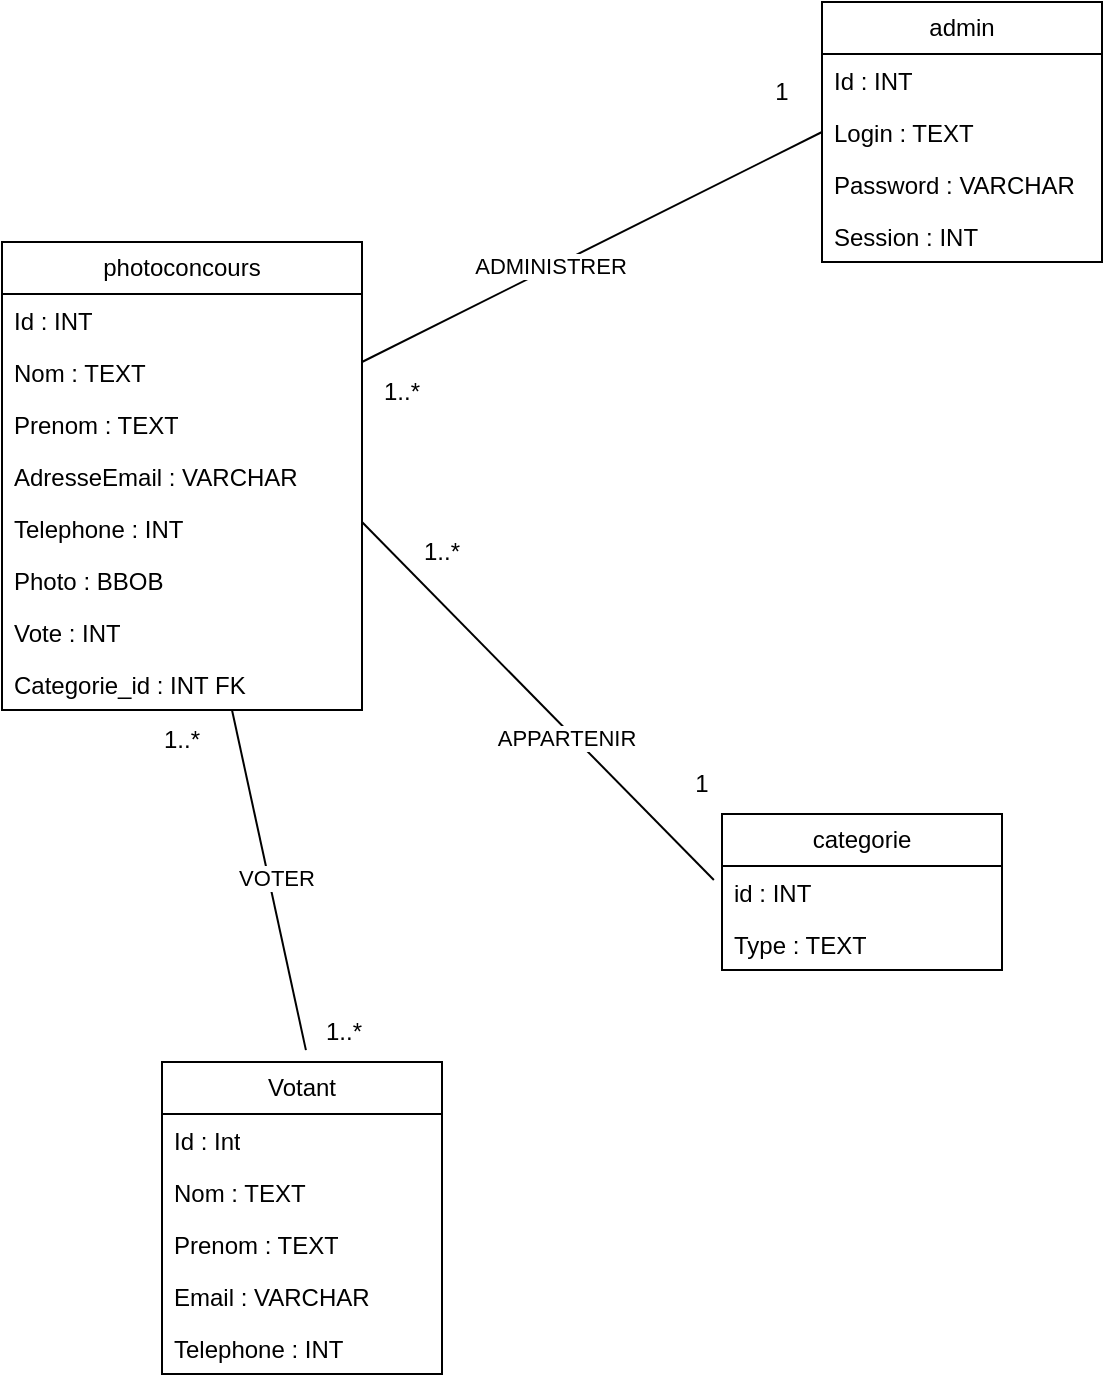 <mxfile version="22.0.5" type="github">
  <diagram name="Page-1" id="GzHDt_7s23U8W25jS8KN">
    <mxGraphModel dx="1434" dy="774" grid="1" gridSize="10" guides="1" tooltips="1" connect="1" arrows="1" fold="1" page="1" pageScale="1" pageWidth="827" pageHeight="1169" math="0" shadow="0">
      <root>
        <mxCell id="0" />
        <mxCell id="1" parent="0" />
        <mxCell id="O0NBzKR0xkgnr-R2L0c2-1" value="photoconcours" style="swimlane;fontStyle=0;childLayout=stackLayout;horizontal=1;startSize=26;fillColor=none;horizontalStack=0;resizeParent=1;resizeParentMax=0;resizeLast=0;collapsible=1;marginBottom=0;whiteSpace=wrap;html=1;" vertex="1" parent="1">
          <mxGeometry x="110" y="260" width="180" height="234" as="geometry" />
        </mxCell>
        <mxCell id="O0NBzKR0xkgnr-R2L0c2-20" value="Id : INT" style="text;strokeColor=none;fillColor=none;align=left;verticalAlign=top;spacingLeft=4;spacingRight=4;overflow=hidden;rotatable=0;points=[[0,0.5],[1,0.5]];portConstraint=eastwest;whiteSpace=wrap;html=1;" vertex="1" parent="O0NBzKR0xkgnr-R2L0c2-1">
          <mxGeometry y="26" width="180" height="26" as="geometry" />
        </mxCell>
        <mxCell id="O0NBzKR0xkgnr-R2L0c2-2" value="Nom : TEXT" style="text;strokeColor=none;fillColor=none;align=left;verticalAlign=top;spacingLeft=4;spacingRight=4;overflow=hidden;rotatable=0;points=[[0,0.5],[1,0.5]];portConstraint=eastwest;whiteSpace=wrap;html=1;" vertex="1" parent="O0NBzKR0xkgnr-R2L0c2-1">
          <mxGeometry y="52" width="180" height="26" as="geometry" />
        </mxCell>
        <mxCell id="O0NBzKR0xkgnr-R2L0c2-3" value="Prenom : TEXT" style="text;strokeColor=none;fillColor=none;align=left;verticalAlign=top;spacingLeft=4;spacingRight=4;overflow=hidden;rotatable=0;points=[[0,0.5],[1,0.5]];portConstraint=eastwest;whiteSpace=wrap;html=1;" vertex="1" parent="O0NBzKR0xkgnr-R2L0c2-1">
          <mxGeometry y="78" width="180" height="26" as="geometry" />
        </mxCell>
        <mxCell id="O0NBzKR0xkgnr-R2L0c2-4" value="AdresseEmail : VARCHAR" style="text;strokeColor=none;fillColor=none;align=left;verticalAlign=top;spacingLeft=4;spacingRight=4;overflow=hidden;rotatable=0;points=[[0,0.5],[1,0.5]];portConstraint=eastwest;whiteSpace=wrap;html=1;" vertex="1" parent="O0NBzKR0xkgnr-R2L0c2-1">
          <mxGeometry y="104" width="180" height="26" as="geometry" />
        </mxCell>
        <mxCell id="O0NBzKR0xkgnr-R2L0c2-5" value="Telephone : INT" style="text;strokeColor=none;fillColor=none;align=left;verticalAlign=top;spacingLeft=4;spacingRight=4;overflow=hidden;rotatable=0;points=[[0,0.5],[1,0.5]];portConstraint=eastwest;whiteSpace=wrap;html=1;" vertex="1" parent="O0NBzKR0xkgnr-R2L0c2-1">
          <mxGeometry y="130" width="180" height="26" as="geometry" />
        </mxCell>
        <mxCell id="O0NBzKR0xkgnr-R2L0c2-6" value="Photo : BBOB" style="text;strokeColor=none;fillColor=none;align=left;verticalAlign=top;spacingLeft=4;spacingRight=4;overflow=hidden;rotatable=0;points=[[0,0.5],[1,0.5]];portConstraint=eastwest;whiteSpace=wrap;html=1;" vertex="1" parent="O0NBzKR0xkgnr-R2L0c2-1">
          <mxGeometry y="156" width="180" height="26" as="geometry" />
        </mxCell>
        <mxCell id="O0NBzKR0xkgnr-R2L0c2-13" value="Vote : INT" style="text;strokeColor=none;fillColor=none;align=left;verticalAlign=top;spacingLeft=4;spacingRight=4;overflow=hidden;rotatable=0;points=[[0,0.5],[1,0.5]];portConstraint=eastwest;whiteSpace=wrap;html=1;" vertex="1" parent="O0NBzKR0xkgnr-R2L0c2-1">
          <mxGeometry y="182" width="180" height="26" as="geometry" />
        </mxCell>
        <mxCell id="O0NBzKR0xkgnr-R2L0c2-14" value="Categorie_id : INT FK" style="text;strokeColor=none;fillColor=none;align=left;verticalAlign=top;spacingLeft=4;spacingRight=4;overflow=hidden;rotatable=0;points=[[0,0.5],[1,0.5]];portConstraint=eastwest;whiteSpace=wrap;html=1;" vertex="1" parent="O0NBzKR0xkgnr-R2L0c2-1">
          <mxGeometry y="208" width="180" height="26" as="geometry" />
        </mxCell>
        <mxCell id="O0NBzKR0xkgnr-R2L0c2-9" value="admin" style="swimlane;fontStyle=0;childLayout=stackLayout;horizontal=1;startSize=26;fillColor=none;horizontalStack=0;resizeParent=1;resizeParentMax=0;resizeLast=0;collapsible=1;marginBottom=0;whiteSpace=wrap;html=1;" vertex="1" parent="1">
          <mxGeometry x="520" y="140" width="140" height="130" as="geometry" />
        </mxCell>
        <mxCell id="O0NBzKR0xkgnr-R2L0c2-19" value="Id : INT" style="text;strokeColor=none;fillColor=none;align=left;verticalAlign=top;spacingLeft=4;spacingRight=4;overflow=hidden;rotatable=0;points=[[0,0.5],[1,0.5]];portConstraint=eastwest;whiteSpace=wrap;html=1;" vertex="1" parent="O0NBzKR0xkgnr-R2L0c2-9">
          <mxGeometry y="26" width="140" height="26" as="geometry" />
        </mxCell>
        <mxCell id="O0NBzKR0xkgnr-R2L0c2-10" value="Login : TEXT" style="text;strokeColor=none;fillColor=none;align=left;verticalAlign=top;spacingLeft=4;spacingRight=4;overflow=hidden;rotatable=0;points=[[0,0.5],[1,0.5]];portConstraint=eastwest;whiteSpace=wrap;html=1;" vertex="1" parent="O0NBzKR0xkgnr-R2L0c2-9">
          <mxGeometry y="52" width="140" height="26" as="geometry" />
        </mxCell>
        <mxCell id="O0NBzKR0xkgnr-R2L0c2-11" value="Password : VARCHAR" style="text;strokeColor=none;fillColor=none;align=left;verticalAlign=top;spacingLeft=4;spacingRight=4;overflow=hidden;rotatable=0;points=[[0,0.5],[1,0.5]];portConstraint=eastwest;whiteSpace=wrap;html=1;" vertex="1" parent="O0NBzKR0xkgnr-R2L0c2-9">
          <mxGeometry y="78" width="140" height="26" as="geometry" />
        </mxCell>
        <mxCell id="O0NBzKR0xkgnr-R2L0c2-12" value="Session : INT" style="text;strokeColor=none;fillColor=none;align=left;verticalAlign=top;spacingLeft=4;spacingRight=4;overflow=hidden;rotatable=0;points=[[0,0.5],[1,0.5]];portConstraint=eastwest;whiteSpace=wrap;html=1;" vertex="1" parent="O0NBzKR0xkgnr-R2L0c2-9">
          <mxGeometry y="104" width="140" height="26" as="geometry" />
        </mxCell>
        <mxCell id="O0NBzKR0xkgnr-R2L0c2-15" value="categorie" style="swimlane;fontStyle=0;childLayout=stackLayout;horizontal=1;startSize=26;fillColor=none;horizontalStack=0;resizeParent=1;resizeParentMax=0;resizeLast=0;collapsible=1;marginBottom=0;whiteSpace=wrap;html=1;" vertex="1" parent="1">
          <mxGeometry x="470" y="546" width="140" height="78" as="geometry" />
        </mxCell>
        <mxCell id="O0NBzKR0xkgnr-R2L0c2-16" value="id : INT" style="text;strokeColor=none;fillColor=none;align=left;verticalAlign=top;spacingLeft=4;spacingRight=4;overflow=hidden;rotatable=0;points=[[0,0.5],[1,0.5]];portConstraint=eastwest;whiteSpace=wrap;html=1;" vertex="1" parent="O0NBzKR0xkgnr-R2L0c2-15">
          <mxGeometry y="26" width="140" height="26" as="geometry" />
        </mxCell>
        <mxCell id="O0NBzKR0xkgnr-R2L0c2-17" value="Type : TEXT" style="text;strokeColor=none;fillColor=none;align=left;verticalAlign=top;spacingLeft=4;spacingRight=4;overflow=hidden;rotatable=0;points=[[0,0.5],[1,0.5]];portConstraint=eastwest;whiteSpace=wrap;html=1;" vertex="1" parent="O0NBzKR0xkgnr-R2L0c2-15">
          <mxGeometry y="52" width="140" height="26" as="geometry" />
        </mxCell>
        <mxCell id="O0NBzKR0xkgnr-R2L0c2-21" value="" style="endArrow=none;html=1;rounded=0;entryX=0;entryY=0.5;entryDx=0;entryDy=0;" edge="1" parent="1" target="O0NBzKR0xkgnr-R2L0c2-10">
          <mxGeometry width="50" height="50" relative="1" as="geometry">
            <mxPoint x="290" y="320" as="sourcePoint" />
            <mxPoint x="340" y="270" as="targetPoint" />
          </mxGeometry>
        </mxCell>
        <mxCell id="O0NBzKR0xkgnr-R2L0c2-23" value="ADMINISTRER" style="edgeLabel;html=1;align=center;verticalAlign=middle;resizable=0;points=[];" vertex="1" connectable="0" parent="O0NBzKR0xkgnr-R2L0c2-21">
          <mxGeometry x="-0.179" y="1" relative="1" as="geometry">
            <mxPoint as="offset" />
          </mxGeometry>
        </mxCell>
        <mxCell id="O0NBzKR0xkgnr-R2L0c2-22" value="" style="endArrow=none;html=1;rounded=0;entryX=-0.029;entryY=0.269;entryDx=0;entryDy=0;entryPerimeter=0;" edge="1" parent="1" target="O0NBzKR0xkgnr-R2L0c2-16">
          <mxGeometry width="50" height="50" relative="1" as="geometry">
            <mxPoint x="290" y="400" as="sourcePoint" />
            <mxPoint x="440" y="380" as="targetPoint" />
          </mxGeometry>
        </mxCell>
        <mxCell id="O0NBzKR0xkgnr-R2L0c2-24" value="APPARTENIR" style="edgeLabel;html=1;align=center;verticalAlign=middle;resizable=0;points=[];" vertex="1" connectable="0" parent="O0NBzKR0xkgnr-R2L0c2-22">
          <mxGeometry x="0.183" y="-3" relative="1" as="geometry">
            <mxPoint as="offset" />
          </mxGeometry>
        </mxCell>
        <mxCell id="O0NBzKR0xkgnr-R2L0c2-25" value="1" style="text;html=1;strokeColor=none;fillColor=none;align=center;verticalAlign=middle;whiteSpace=wrap;rounded=0;" vertex="1" parent="1">
          <mxGeometry x="470" y="170" width="60" height="30" as="geometry" />
        </mxCell>
        <mxCell id="O0NBzKR0xkgnr-R2L0c2-26" value="1..*" style="text;html=1;strokeColor=none;fillColor=none;align=center;verticalAlign=middle;whiteSpace=wrap;rounded=0;" vertex="1" parent="1">
          <mxGeometry x="280" y="320" width="60" height="30" as="geometry" />
        </mxCell>
        <mxCell id="O0NBzKR0xkgnr-R2L0c2-27" value="1..*" style="text;html=1;strokeColor=none;fillColor=none;align=center;verticalAlign=middle;whiteSpace=wrap;rounded=0;" vertex="1" parent="1">
          <mxGeometry x="170" y="494" width="60" height="30" as="geometry" />
        </mxCell>
        <mxCell id="O0NBzKR0xkgnr-R2L0c2-29" value="1" style="text;html=1;strokeColor=none;fillColor=none;align=center;verticalAlign=middle;whiteSpace=wrap;rounded=0;" vertex="1" parent="1">
          <mxGeometry x="430" y="516" width="60" height="30" as="geometry" />
        </mxCell>
        <mxCell id="O0NBzKR0xkgnr-R2L0c2-30" value="Votant" style="swimlane;fontStyle=0;childLayout=stackLayout;horizontal=1;startSize=26;fillColor=none;horizontalStack=0;resizeParent=1;resizeParentMax=0;resizeLast=0;collapsible=1;marginBottom=0;whiteSpace=wrap;html=1;" vertex="1" parent="1">
          <mxGeometry x="190" y="670" width="140" height="156" as="geometry" />
        </mxCell>
        <mxCell id="O0NBzKR0xkgnr-R2L0c2-31" value="Id : Int" style="text;strokeColor=none;fillColor=none;align=left;verticalAlign=top;spacingLeft=4;spacingRight=4;overflow=hidden;rotatable=0;points=[[0,0.5],[1,0.5]];portConstraint=eastwest;whiteSpace=wrap;html=1;" vertex="1" parent="O0NBzKR0xkgnr-R2L0c2-30">
          <mxGeometry y="26" width="140" height="26" as="geometry" />
        </mxCell>
        <mxCell id="O0NBzKR0xkgnr-R2L0c2-32" value="Nom : TEXT" style="text;strokeColor=none;fillColor=none;align=left;verticalAlign=top;spacingLeft=4;spacingRight=4;overflow=hidden;rotatable=0;points=[[0,0.5],[1,0.5]];portConstraint=eastwest;whiteSpace=wrap;html=1;" vertex="1" parent="O0NBzKR0xkgnr-R2L0c2-30">
          <mxGeometry y="52" width="140" height="26" as="geometry" />
        </mxCell>
        <mxCell id="O0NBzKR0xkgnr-R2L0c2-33" value="Prenom : TEXT" style="text;strokeColor=none;fillColor=none;align=left;verticalAlign=top;spacingLeft=4;spacingRight=4;overflow=hidden;rotatable=0;points=[[0,0.5],[1,0.5]];portConstraint=eastwest;whiteSpace=wrap;html=1;" vertex="1" parent="O0NBzKR0xkgnr-R2L0c2-30">
          <mxGeometry y="78" width="140" height="26" as="geometry" />
        </mxCell>
        <mxCell id="O0NBzKR0xkgnr-R2L0c2-35" value="Email : VARCHAR" style="text;strokeColor=none;fillColor=none;align=left;verticalAlign=top;spacingLeft=4;spacingRight=4;overflow=hidden;rotatable=0;points=[[0,0.5],[1,0.5]];portConstraint=eastwest;whiteSpace=wrap;html=1;" vertex="1" parent="O0NBzKR0xkgnr-R2L0c2-30">
          <mxGeometry y="104" width="140" height="26" as="geometry" />
        </mxCell>
        <mxCell id="O0NBzKR0xkgnr-R2L0c2-36" value="Telephone : INT" style="text;strokeColor=none;fillColor=none;align=left;verticalAlign=top;spacingLeft=4;spacingRight=4;overflow=hidden;rotatable=0;points=[[0,0.5],[1,0.5]];portConstraint=eastwest;whiteSpace=wrap;html=1;" vertex="1" parent="O0NBzKR0xkgnr-R2L0c2-30">
          <mxGeometry y="130" width="140" height="26" as="geometry" />
        </mxCell>
        <mxCell id="O0NBzKR0xkgnr-R2L0c2-37" value="" style="endArrow=none;html=1;rounded=0;exitX=0.514;exitY=-0.038;exitDx=0;exitDy=0;exitPerimeter=0;" edge="1" parent="1" source="O0NBzKR0xkgnr-R2L0c2-30">
          <mxGeometry width="50" height="50" relative="1" as="geometry">
            <mxPoint x="175" y="544" as="sourcePoint" />
            <mxPoint x="225" y="494" as="targetPoint" />
          </mxGeometry>
        </mxCell>
        <mxCell id="O0NBzKR0xkgnr-R2L0c2-38" value="VOTER" style="edgeLabel;html=1;align=center;verticalAlign=middle;resizable=0;points=[];" vertex="1" connectable="0" parent="O0NBzKR0xkgnr-R2L0c2-37">
          <mxGeometry x="0.005" y="-3" relative="1" as="geometry">
            <mxPoint as="offset" />
          </mxGeometry>
        </mxCell>
        <mxCell id="O0NBzKR0xkgnr-R2L0c2-39" value="1..*" style="text;html=1;strokeColor=none;fillColor=none;align=center;verticalAlign=middle;whiteSpace=wrap;rounded=0;" vertex="1" parent="1">
          <mxGeometry x="300" y="400" width="60" height="30" as="geometry" />
        </mxCell>
        <mxCell id="O0NBzKR0xkgnr-R2L0c2-40" value="1..*" style="text;html=1;strokeColor=none;fillColor=none;align=center;verticalAlign=middle;whiteSpace=wrap;rounded=0;" vertex="1" parent="1">
          <mxGeometry x="251" y="640" width="60" height="30" as="geometry" />
        </mxCell>
      </root>
    </mxGraphModel>
  </diagram>
</mxfile>
